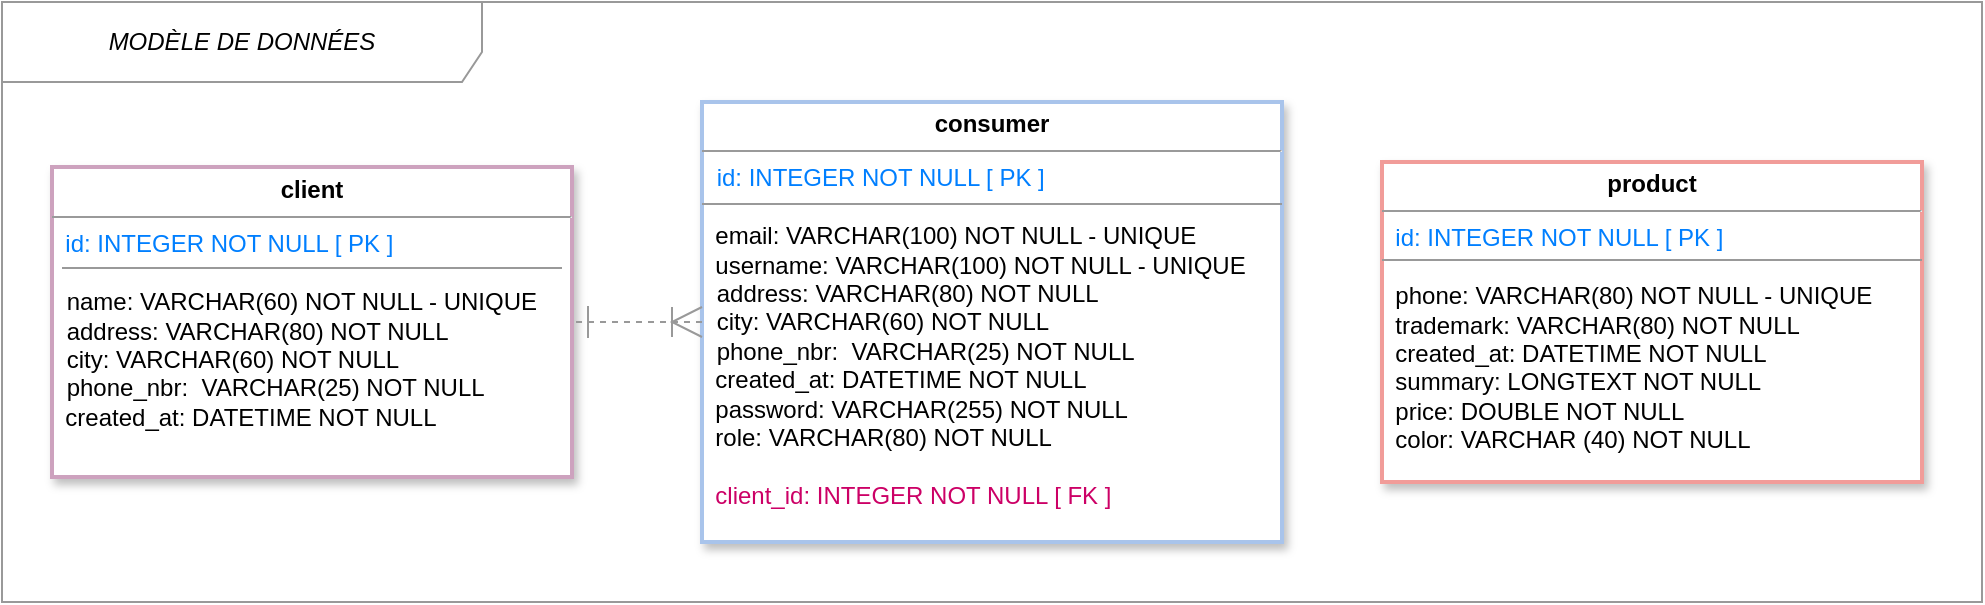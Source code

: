 <mxfile version="14.4.7" type="device"><diagram id="zo3Z8OIjbRjMRSa6nkiR" name="Page-1"><mxGraphModel dx="1090" dy="595" grid="1" gridSize="10" guides="1" tooltips="1" connect="1" arrows="1" fold="1" page="1" pageScale="1" pageWidth="827" pageHeight="1169" math="0" shadow="0"><root><mxCell id="0"/><mxCell id="1" parent="0"/><mxCell id="fkjt4uzKcZgQRxpVQ1lF-1" value="MODÈLE DE DONNÉES" style="shape=umlFrame;whiteSpace=wrap;html=1;width=240;height=40;fillColor=#FFFFFF;swimlaneFillColor=#ffffff;strokeColor=#999999;fontSize=12;fontStyle=2" parent="1" vertex="1"><mxGeometry x="170" y="80" width="990" height="300" as="geometry"/></mxCell><mxCell id="fkjt4uzKcZgQRxpVQ1lF-3" value="&lt;p style=&quot;margin: 0px ; margin-top: 4px ; text-align: center&quot;&gt;&lt;b&gt;consumer&lt;/b&gt;&lt;/p&gt;&lt;hr size=&quot;1&quot;&gt;&lt;p style=&quot;margin: 0px ; margin-left: 4px&quot;&gt;&lt;span style=&quot;color: rgb(0 , 127 , 255)&quot;&gt;&amp;nbsp;id: INTEGER NOT NULL [ PK ]&lt;/span&gt;&lt;/p&gt;&lt;p style=&quot;margin: 0px ; margin-left: 4px&quot;&gt;&lt;br&gt;&lt;/p&gt;&amp;nbsp; email: VARCHAR(100) NOT NULL - UNIQUE&lt;span&gt;&amp;nbsp;&lt;/span&gt;&lt;br&gt;&amp;nbsp; username: VARCHAR(100) NOT NULL - UNIQUE&lt;br&gt;&lt;p style=&quot;margin: 0px 0px 0px 4px&quot;&gt;&amp;nbsp;&lt;span&gt;address: VARCHAR(80) NOT NULL&lt;/span&gt;&lt;br&gt;&lt;/p&gt;&lt;p style=&quot;margin: 0px 0px 0px 4px&quot;&gt;&amp;nbsp;city: VARCHAR(60) NOT NULL&lt;/p&gt;&lt;p style=&quot;margin: 0px 0px 0px 4px&quot;&gt;&amp;nbsp;phone_nbr:&amp;nbsp;&amp;nbsp;VARCHAR(25) NOT NULL&lt;/p&gt;&amp;nbsp; created_at: DATETIME NOT NULL&lt;br&gt;&amp;nbsp; password: VARCHAR(255) NOT NULL&lt;br&gt;&amp;nbsp; role: VARCHAR(80) NOT NULL&lt;span&gt;&amp;nbsp;&lt;/span&gt;&lt;br&gt;&lt;p style=&quot;margin: 0px 0px 0px 4px&quot;&gt;&lt;br&gt;&lt;/p&gt;&amp;nbsp;&amp;nbsp;&lt;span style=&quot;color: rgb(204 , 0 , 102)&quot;&gt;client_id:&amp;nbsp;&lt;/span&gt;&lt;span style=&quot;color: rgb(204 , 0 , 102)&quot;&gt;INTEGER NOT NULL [ FK ]&lt;/span&gt;" style="verticalAlign=top;align=left;overflow=fill;fontSize=12;fontFamily=Helvetica;html=1;gradientDirection=north;strokeWidth=2;rounded=0;shadow=1;strokeColor=#A9C4EB;" parent="1" vertex="1"><mxGeometry x="520" y="130" width="290" height="220" as="geometry"/></mxCell><mxCell id="fkjt4uzKcZgQRxpVQ1lF-9" value="&lt;p style=&quot;margin: 0px ; margin-top: 4px ; text-align: center&quot;&gt;&lt;b&gt;client&lt;/b&gt;&lt;/p&gt;&lt;hr size=&quot;1&quot;&gt;&lt;span style=&quot;color: rgb(0 , 127 , 255)&quot;&gt;&amp;nbsp; id: INTEGER NOT NULL [ PK ]&lt;/span&gt;&lt;br style=&quot;color: rgb(0 , 127 , 255)&quot;&gt;&lt;p style=&quot;margin: 0px ; margin-left: 4px&quot;&gt;&lt;font color=&quot;#007fff&quot;&gt;&amp;nbsp;&lt;/font&gt;&lt;br&gt;&lt;/p&gt;&lt;p style=&quot;margin: 0px ; margin-left: 4px&quot;&gt;&lt;span&gt;&amp;nbsp;name: VARCHAR(60) NOT NULL - UNIQUE&lt;/span&gt;&lt;/p&gt;&lt;p style=&quot;margin: 0px ; margin-left: 4px&quot;&gt;&lt;span&gt;&amp;nbsp;address: VARCHAR(80) NOT NULL&lt;/span&gt;&lt;/p&gt;&lt;p style=&quot;margin: 0px 0px 0px 4px&quot;&gt;&amp;nbsp;city: VARCHAR(60) NOT NULL&lt;/p&gt;&lt;p style=&quot;margin: 0px ; margin-left: 4px&quot;&gt;&lt;span&gt;&amp;nbsp;phone_nbr: &lt;/span&gt;&lt;span&gt;&amp;nbsp;VARCHAR(25) NOT NULL&lt;/span&gt;&lt;/p&gt;&amp;nbsp; created_at: DATETIME NOT NULL" style="verticalAlign=top;align=left;overflow=fill;fontSize=12;fontFamily=Helvetica;html=1;fillColor=#FFFFFF;strokeWidth=2;shadow=1;strokeColor=#CDA2BE;" parent="1" vertex="1"><mxGeometry x="195" y="162.5" width="260" height="155" as="geometry"/></mxCell><mxCell id="fkjt4uzKcZgQRxpVQ1lF-15" value="&lt;p style=&quot;margin: 0px ; margin-top: 4px ; text-align: center&quot;&gt;&lt;b&gt;product&lt;/b&gt;&lt;/p&gt;&lt;hr size=&quot;1&quot;&gt;&lt;span style=&quot;color: rgb(0 , 127 , 255)&quot;&gt;&amp;nbsp; id: INTEGER NOT NULL [ PK ]&lt;/span&gt;&lt;br style=&quot;color: rgb(0 , 127 , 255)&quot;&gt;&lt;p style=&quot;margin: 0px ; margin-left: 4px&quot;&gt;&lt;font color=&quot;#007fff&quot;&gt;&amp;nbsp;&lt;/font&gt;&lt;/p&gt;&amp;nbsp; phone: VARCHAR(80) NOT NULL - UNIQUE&amp;nbsp;&lt;br&gt;&amp;nbsp; trademark: VARCHAR(80) NOT NULL&lt;br&gt;&amp;nbsp; created_at: DATETIME NOT NULL&lt;br&gt;&amp;nbsp; summary: LONGTEXT NOT NULL&lt;br&gt;&amp;nbsp; price: DOUBLE NOT NULL&lt;br&gt;&amp;nbsp; color: VARCHAR (40) NOT NULL&lt;br&gt;&lt;p style=&quot;margin: 0px ; margin-left: 4px&quot;&gt;&lt;font color=&quot;#007FFF&quot;&gt;&lt;br&gt;&lt;/font&gt;&lt;/p&gt;" style="verticalAlign=top;align=left;overflow=fill;fontSize=12;fontFamily=Helvetica;html=1;fillColor=#FFFFFF;strokeWidth=2;shadow=1;strokeColor=#F19C99;" parent="1" vertex="1"><mxGeometry x="860" y="160" width="270" height="160" as="geometry"/></mxCell><mxCell id="fkjt4uzKcZgQRxpVQ1lF-25" value="" style="line;strokeWidth=1;fillColor=none;align=left;verticalAlign=middle;spacingTop=-1;spacingLeft=3;spacingRight=3;rotatable=0;labelPosition=right;points=[];portConstraint=eastwest;strokeColor=#999999;" parent="1" vertex="1"><mxGeometry x="520" y="177" width="290" height="8" as="geometry"/></mxCell><mxCell id="fkjt4uzKcZgQRxpVQ1lF-26" value="" style="line;strokeWidth=1;fillColor=none;align=left;verticalAlign=middle;spacingTop=-1;spacingLeft=3;spacingRight=3;rotatable=0;labelPosition=right;points=[];portConstraint=eastwest;strokeColor=#999999;" parent="1" vertex="1"><mxGeometry x="200" y="209" width="250" height="8" as="geometry"/></mxCell><mxCell id="fkjt4uzKcZgQRxpVQ1lF-28" value="" style="line;strokeWidth=1;fillColor=none;align=left;verticalAlign=middle;spacingTop=-1;spacingLeft=3;spacingRight=3;rotatable=0;labelPosition=right;points=[];portConstraint=eastwest;strokeColor=#999999;" parent="1" vertex="1"><mxGeometry x="860" y="205" width="270" height="8" as="geometry"/></mxCell><mxCell id="fkjt4uzKcZgQRxpVQ1lF-34" value="" style="endArrow=ERone;dashed=1;html=1;exitX=0;exitY=0.5;exitDx=0;exitDy=0;startArrow=ERoneToMany;startFill=0;startSize=13;endFill=0;endSize=14;strokeColor=#999999;entryX=1;entryY=0.5;entryDx=0;entryDy=0;" parent="1" source="fkjt4uzKcZgQRxpVQ1lF-3" target="fkjt4uzKcZgQRxpVQ1lF-9" edge="1"><mxGeometry width="50" height="50" relative="1" as="geometry"><mxPoint x="530" y="194.5" as="sourcePoint"/><mxPoint x="450" y="220" as="targetPoint"/><Array as="points"/></mxGeometry></mxCell></root></mxGraphModel></diagram></mxfile>